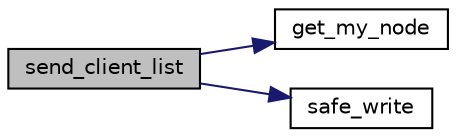 digraph "send_client_list"
{
 // LATEX_PDF_SIZE
  edge [fontname="Helvetica",fontsize="10",labelfontname="Helvetica",labelfontsize="10"];
  node [fontname="Helvetica",fontsize="10",shape=record];
  rankdir="LR";
  Node1 [label="send_client_list",height=0.2,width=0.4,color="black", fillcolor="grey75", style="filled", fontcolor="black",tooltip="Sends my client list to a node via 'sockfd'."];
  Node1 -> Node2 [color="midnightblue",fontsize="10",style="solid",fontname="Helvetica"];
  Node2 [label="get_my_node",height=0.2,width=0.4,color="black", fillcolor="white", style="filled",URL="$client_8h.html#a4ea1881daff49eeaf17c8600631e7cf0",tooltip="Get the my node object."];
  Node1 -> Node3 [color="midnightblue",fontsize="10",style="solid",fontname="Helvetica"];
  Node3 [label="safe_write",height=0.2,width=0.4,color="black", fillcolor="white", style="filled",URL="$safe_8h.html#a405edff38f586c79822927a3b981e504",tooltip="Writes safely to a file descriptor."];
}
